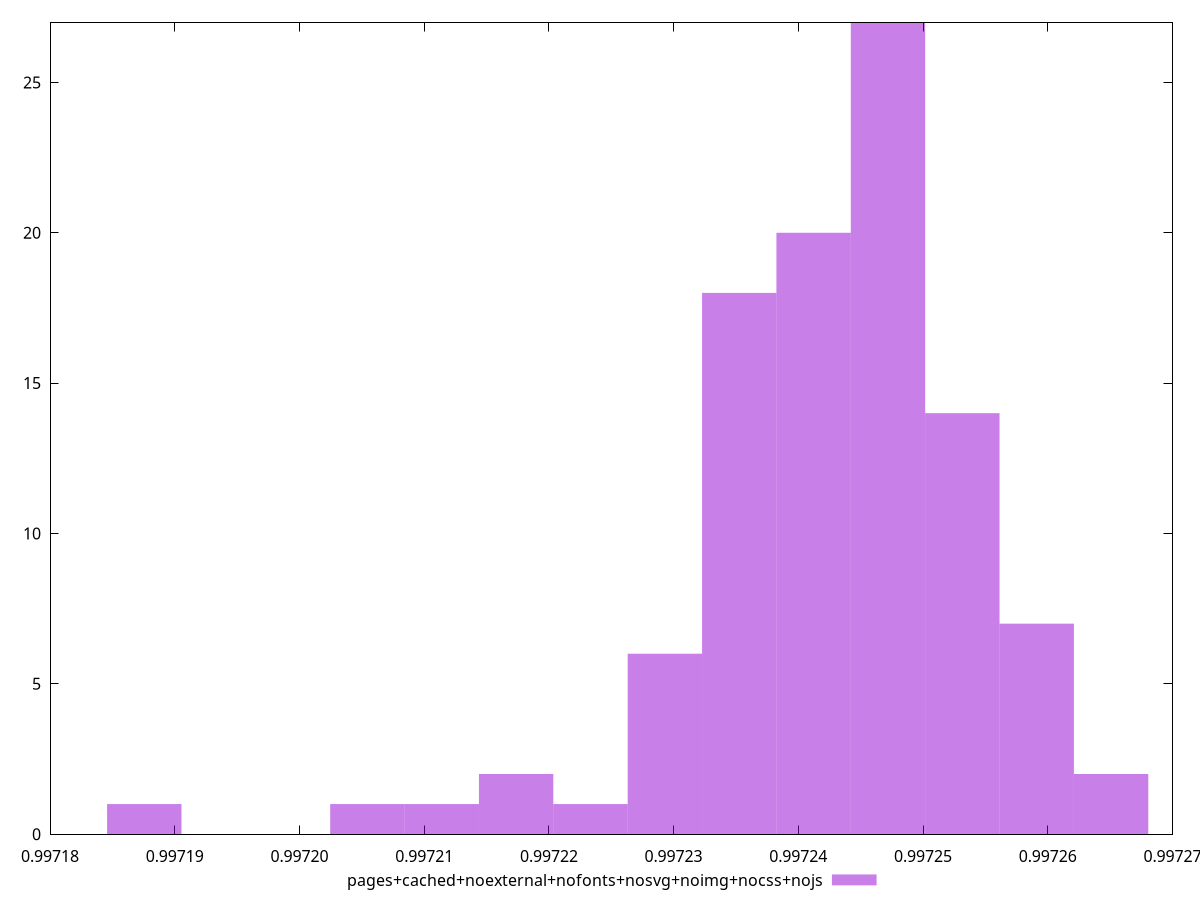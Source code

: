$_pagesCachedNoexternalNofontsNosvgNoimgNocssNojs <<EOF
0.997253150864116 14
0.997205447670518 1
0.9972471879649163 27
0.997229299267317 6
0.9972412250657166 20
0.9972233363681172 1
0.9972352621665167 18
0.9972591137633158 7
0.9972650766625155 2
0.9972173734689175 2
0.9971875589729188 1
0.9972114105697177 1
EOF
set key outside below
set terminal pngcairo
set output "report_00005_2020-11-02T22-26-11.212Z/performance_score/pages+cached+noexternal+nofonts+nosvg+noimg+nocss+nojs//hist.png"
set yrange [0:27]
set boxwidth 0.000005962899199751954
set style fill transparent solid 0.5 noborder
plot $_pagesCachedNoexternalNofontsNosvgNoimgNocssNojs title "pages+cached+noexternal+nofonts+nosvg+noimg+nocss+nojs" with boxes ,